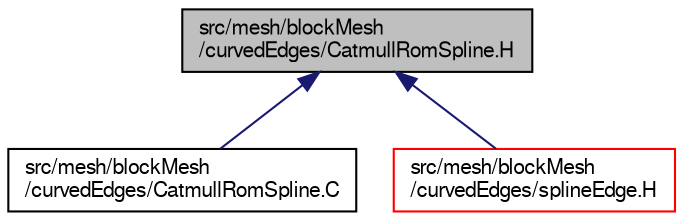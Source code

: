 digraph "src/mesh/blockMesh/curvedEdges/CatmullRomSpline.H"
{
  bgcolor="transparent";
  edge [fontname="FreeSans",fontsize="10",labelfontname="FreeSans",labelfontsize="10"];
  node [fontname="FreeSans",fontsize="10",shape=record];
  Node108 [label="src/mesh/blockMesh\l/curvedEdges/CatmullRomSpline.H",height=0.2,width=0.4,color="black", fillcolor="grey75", style="filled", fontcolor="black"];
  Node108 -> Node109 [dir="back",color="midnightblue",fontsize="10",style="solid",fontname="FreeSans"];
  Node109 [label="src/mesh/blockMesh\l/curvedEdges/CatmullRomSpline.C",height=0.2,width=0.4,color="black",URL="$a07037.html"];
  Node108 -> Node110 [dir="back",color="midnightblue",fontsize="10",style="solid",fontname="FreeSans"];
  Node110 [label="src/mesh/blockMesh\l/curvedEdges/splineEdge.H",height=0.2,width=0.4,color="red",URL="$a07082.html"];
}
